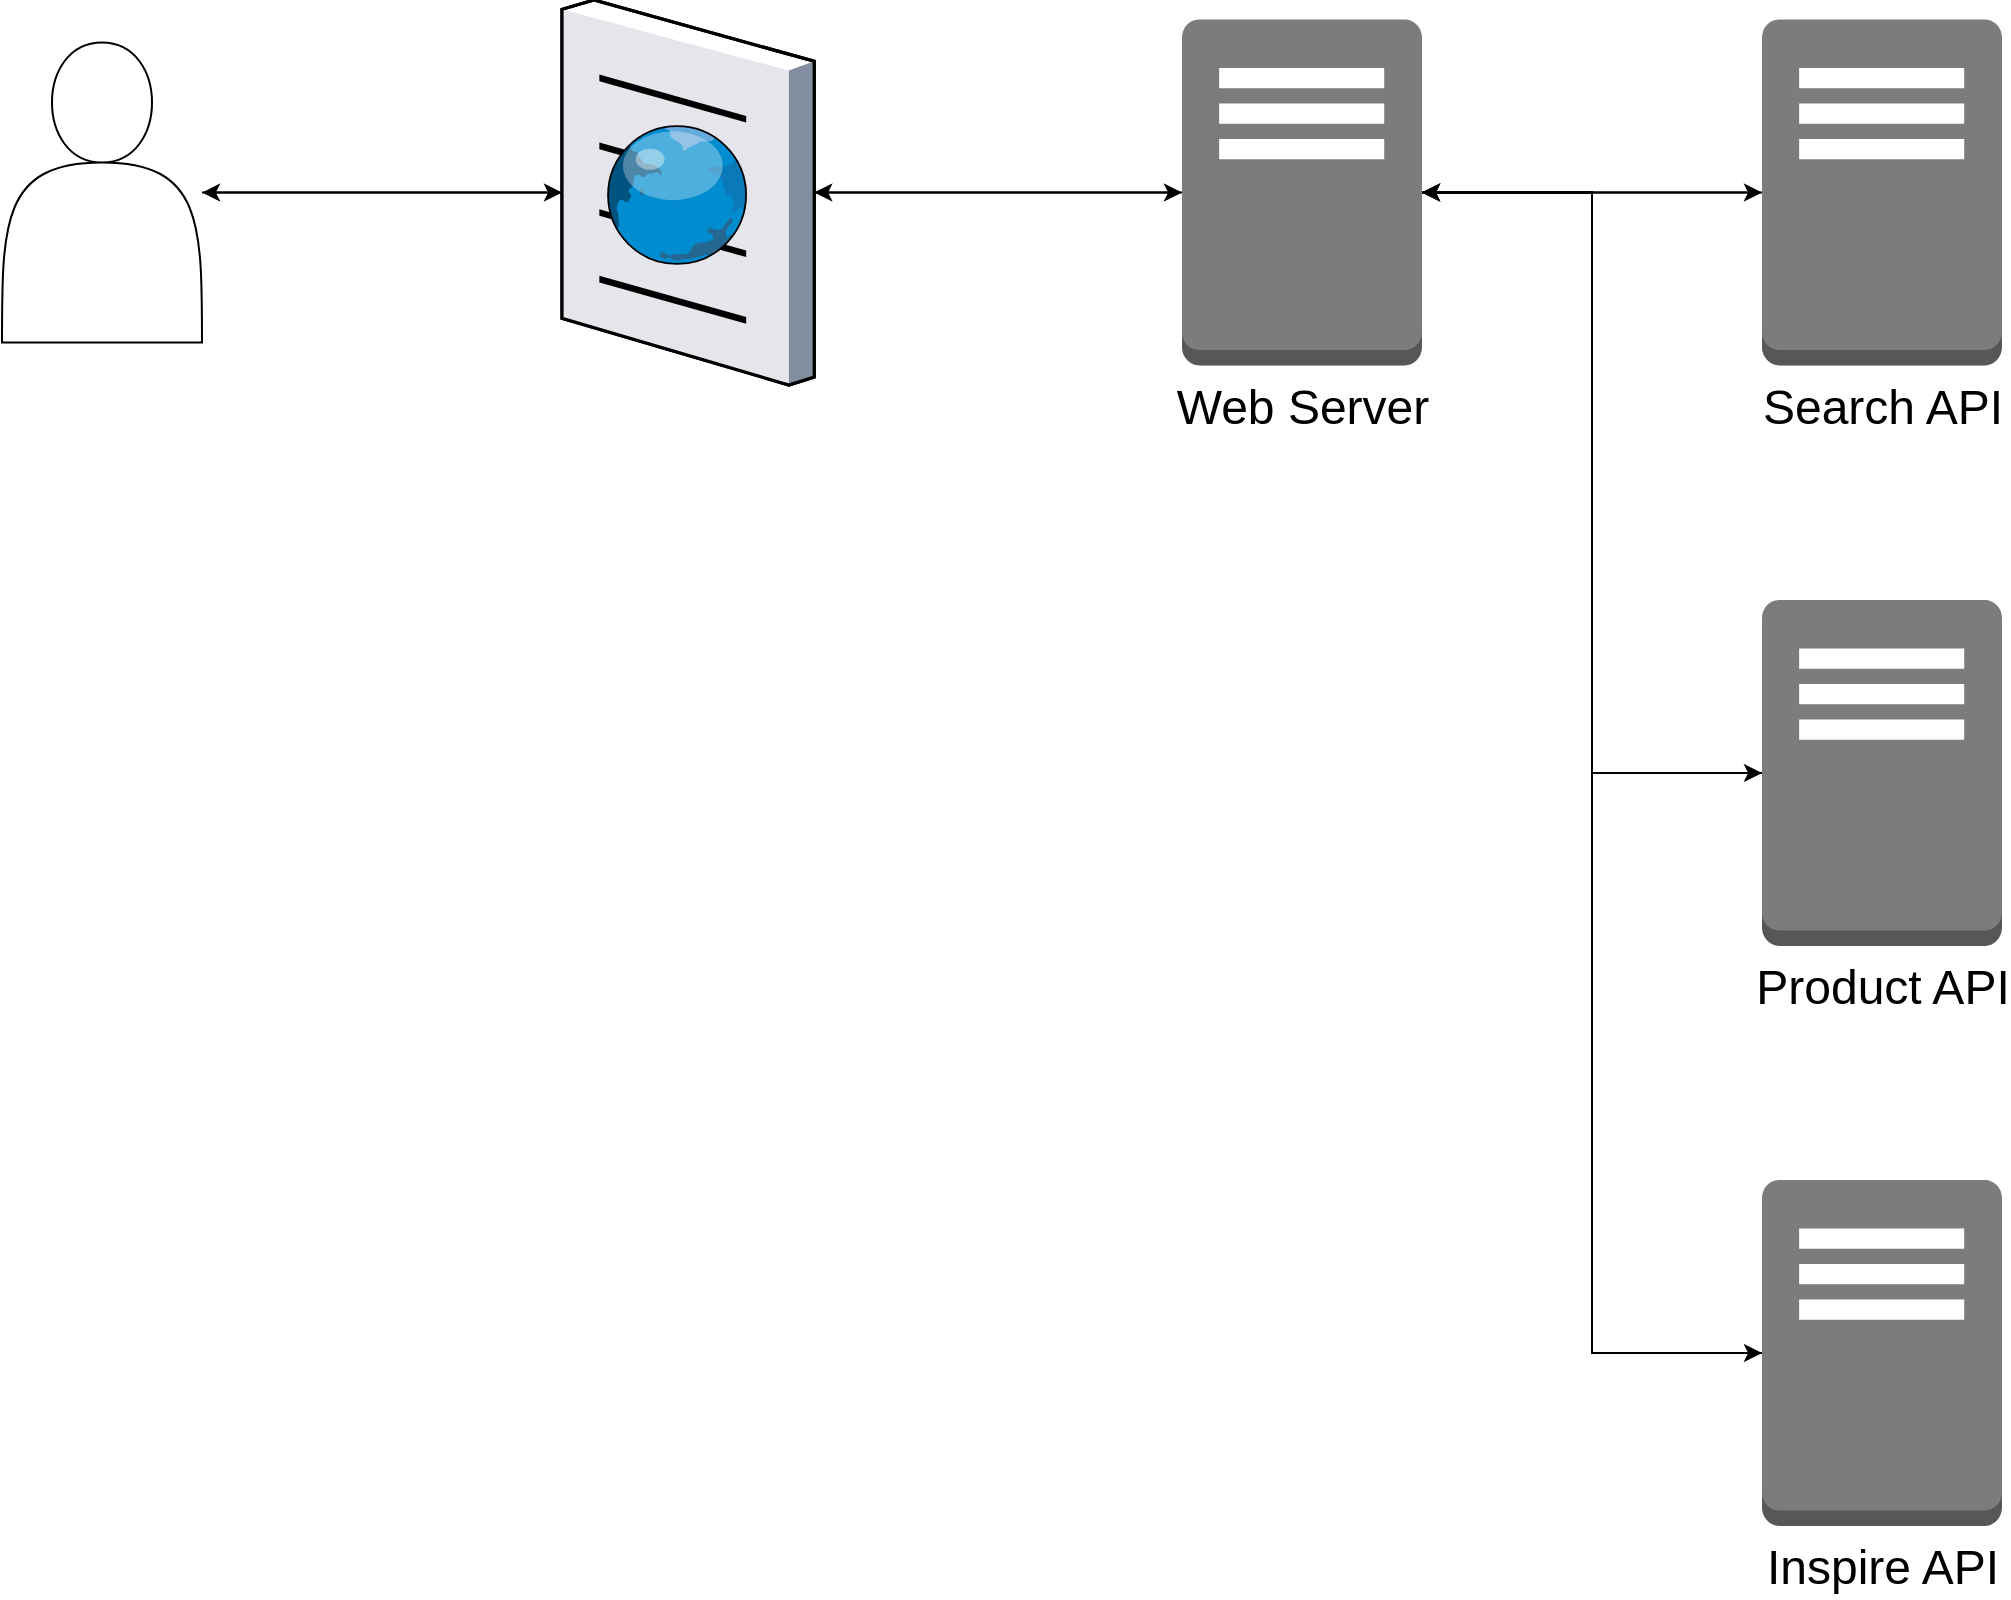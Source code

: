 <mxfile>
    <diagram id="B9imWvU3-mCyOA17thxm" name="Page-1">
        <mxGraphModel dx="877" dy="670" grid="1" gridSize="10" guides="1" tooltips="1" connect="1" arrows="1" fold="1" page="1" pageScale="1" pageWidth="850" pageHeight="1100" math="0" shadow="0">
            <root>
                <mxCell id="0"/>
                <mxCell id="1" parent="0"/>
                <mxCell id="120" style="edgeStyle=orthogonalEdgeStyle;rounded=0;orthogonalLoop=1;jettySize=auto;html=1;" edge="1" parent="1" source="110" target="111">
                    <mxGeometry relative="1" as="geometry"/>
                </mxCell>
                <mxCell id="138" style="edgeStyle=orthogonalEdgeStyle;rounded=0;orthogonalLoop=1;jettySize=auto;html=1;" edge="1" parent="1" source="110" target="118">
                    <mxGeometry relative="1" as="geometry"/>
                </mxCell>
                <mxCell id="110" value="" style="verticalLabelPosition=bottom;aspect=fixed;html=1;verticalAlign=top;strokeColor=none;align=center;outlineConnect=0;shape=mxgraph.citrix.browser;" vertex="1" parent="1">
                    <mxGeometry x="580" y="220" width="126.12" height="192.5" as="geometry"/>
                </mxCell>
                <mxCell id="128" style="edgeStyle=orthogonalEdgeStyle;rounded=0;orthogonalLoop=1;jettySize=auto;html=1;" edge="1" parent="1" source="111" target="121">
                    <mxGeometry relative="1" as="geometry"/>
                </mxCell>
                <mxCell id="130" style="edgeStyle=orthogonalEdgeStyle;rounded=0;orthogonalLoop=1;jettySize=auto;html=1;entryX=0;entryY=0.5;entryDx=0;entryDy=0;entryPerimeter=0;" edge="1" parent="1" source="111" target="122">
                    <mxGeometry relative="1" as="geometry"/>
                </mxCell>
                <mxCell id="136" style="edgeStyle=orthogonalEdgeStyle;rounded=0;orthogonalLoop=1;jettySize=auto;html=1;entryX=0;entryY=0.5;entryDx=0;entryDy=0;entryPerimeter=0;" edge="1" parent="1" source="111" target="123">
                    <mxGeometry relative="1" as="geometry"/>
                </mxCell>
                <mxCell id="137" style="edgeStyle=orthogonalEdgeStyle;rounded=0;orthogonalLoop=1;jettySize=auto;html=1;" edge="1" parent="1" source="111" target="110">
                    <mxGeometry relative="1" as="geometry"/>
                </mxCell>
                <mxCell id="111" value="&lt;font style=&quot;font-size: 24px&quot;&gt;Web Server&lt;/font&gt;" style="outlineConnect=0;dashed=0;verticalLabelPosition=bottom;verticalAlign=top;align=center;html=1;shape=mxgraph.aws3.traditional_server;fillColor=#7D7C7C;gradientColor=none;" vertex="1" parent="1">
                    <mxGeometry x="890" y="229.75" width="120" height="173" as="geometry"/>
                </mxCell>
                <mxCell id="119" style="edgeStyle=orthogonalEdgeStyle;rounded=0;orthogonalLoop=1;jettySize=auto;html=1;" edge="1" parent="1" source="118" target="110">
                    <mxGeometry relative="1" as="geometry"/>
                </mxCell>
                <mxCell id="118" value="" style="shape=actor;whiteSpace=wrap;html=1;" vertex="1" parent="1">
                    <mxGeometry x="300" y="241.25" width="100" height="150" as="geometry"/>
                </mxCell>
                <mxCell id="129" style="edgeStyle=orthogonalEdgeStyle;rounded=0;orthogonalLoop=1;jettySize=auto;html=1;" edge="1" parent="1" source="121" target="111">
                    <mxGeometry relative="1" as="geometry"/>
                </mxCell>
                <mxCell id="121" value="&lt;font style=&quot;font-size: 24px&quot;&gt;Search API&lt;/font&gt;" style="outlineConnect=0;dashed=0;verticalLabelPosition=bottom;verticalAlign=top;align=center;html=1;shape=mxgraph.aws3.traditional_server;fillColor=#7D7C7C;gradientColor=none;" vertex="1" parent="1">
                    <mxGeometry x="1180" y="229.75" width="120" height="173" as="geometry"/>
                </mxCell>
                <mxCell id="132" style="edgeStyle=orthogonalEdgeStyle;rounded=0;orthogonalLoop=1;jettySize=auto;html=1;entryX=1;entryY=0.5;entryDx=0;entryDy=0;entryPerimeter=0;" edge="1" parent="1" source="122" target="111">
                    <mxGeometry relative="1" as="geometry"/>
                </mxCell>
                <mxCell id="122" value="&lt;font style=&quot;font-size: 24px&quot;&gt;Product API&lt;/font&gt;" style="outlineConnect=0;dashed=0;verticalLabelPosition=bottom;verticalAlign=top;align=center;html=1;shape=mxgraph.aws3.traditional_server;fillColor=#7D7C7C;gradientColor=none;" vertex="1" parent="1">
                    <mxGeometry x="1180" y="520" width="120" height="173" as="geometry"/>
                </mxCell>
                <mxCell id="134" style="edgeStyle=orthogonalEdgeStyle;rounded=0;orthogonalLoop=1;jettySize=auto;html=1;entryX=1;entryY=0.5;entryDx=0;entryDy=0;entryPerimeter=0;" edge="1" parent="1" source="123" target="111">
                    <mxGeometry relative="1" as="geometry"/>
                </mxCell>
                <mxCell id="123" value="&lt;font style=&quot;font-size: 24px&quot;&gt;Inspire API&lt;/font&gt;" style="outlineConnect=0;dashed=0;verticalLabelPosition=bottom;verticalAlign=top;align=center;html=1;shape=mxgraph.aws3.traditional_server;fillColor=#7D7C7C;gradientColor=none;" vertex="1" parent="1">
                    <mxGeometry x="1180" y="810" width="120" height="173" as="geometry"/>
                </mxCell>
            </root>
        </mxGraphModel>
    </diagram>
</mxfile>